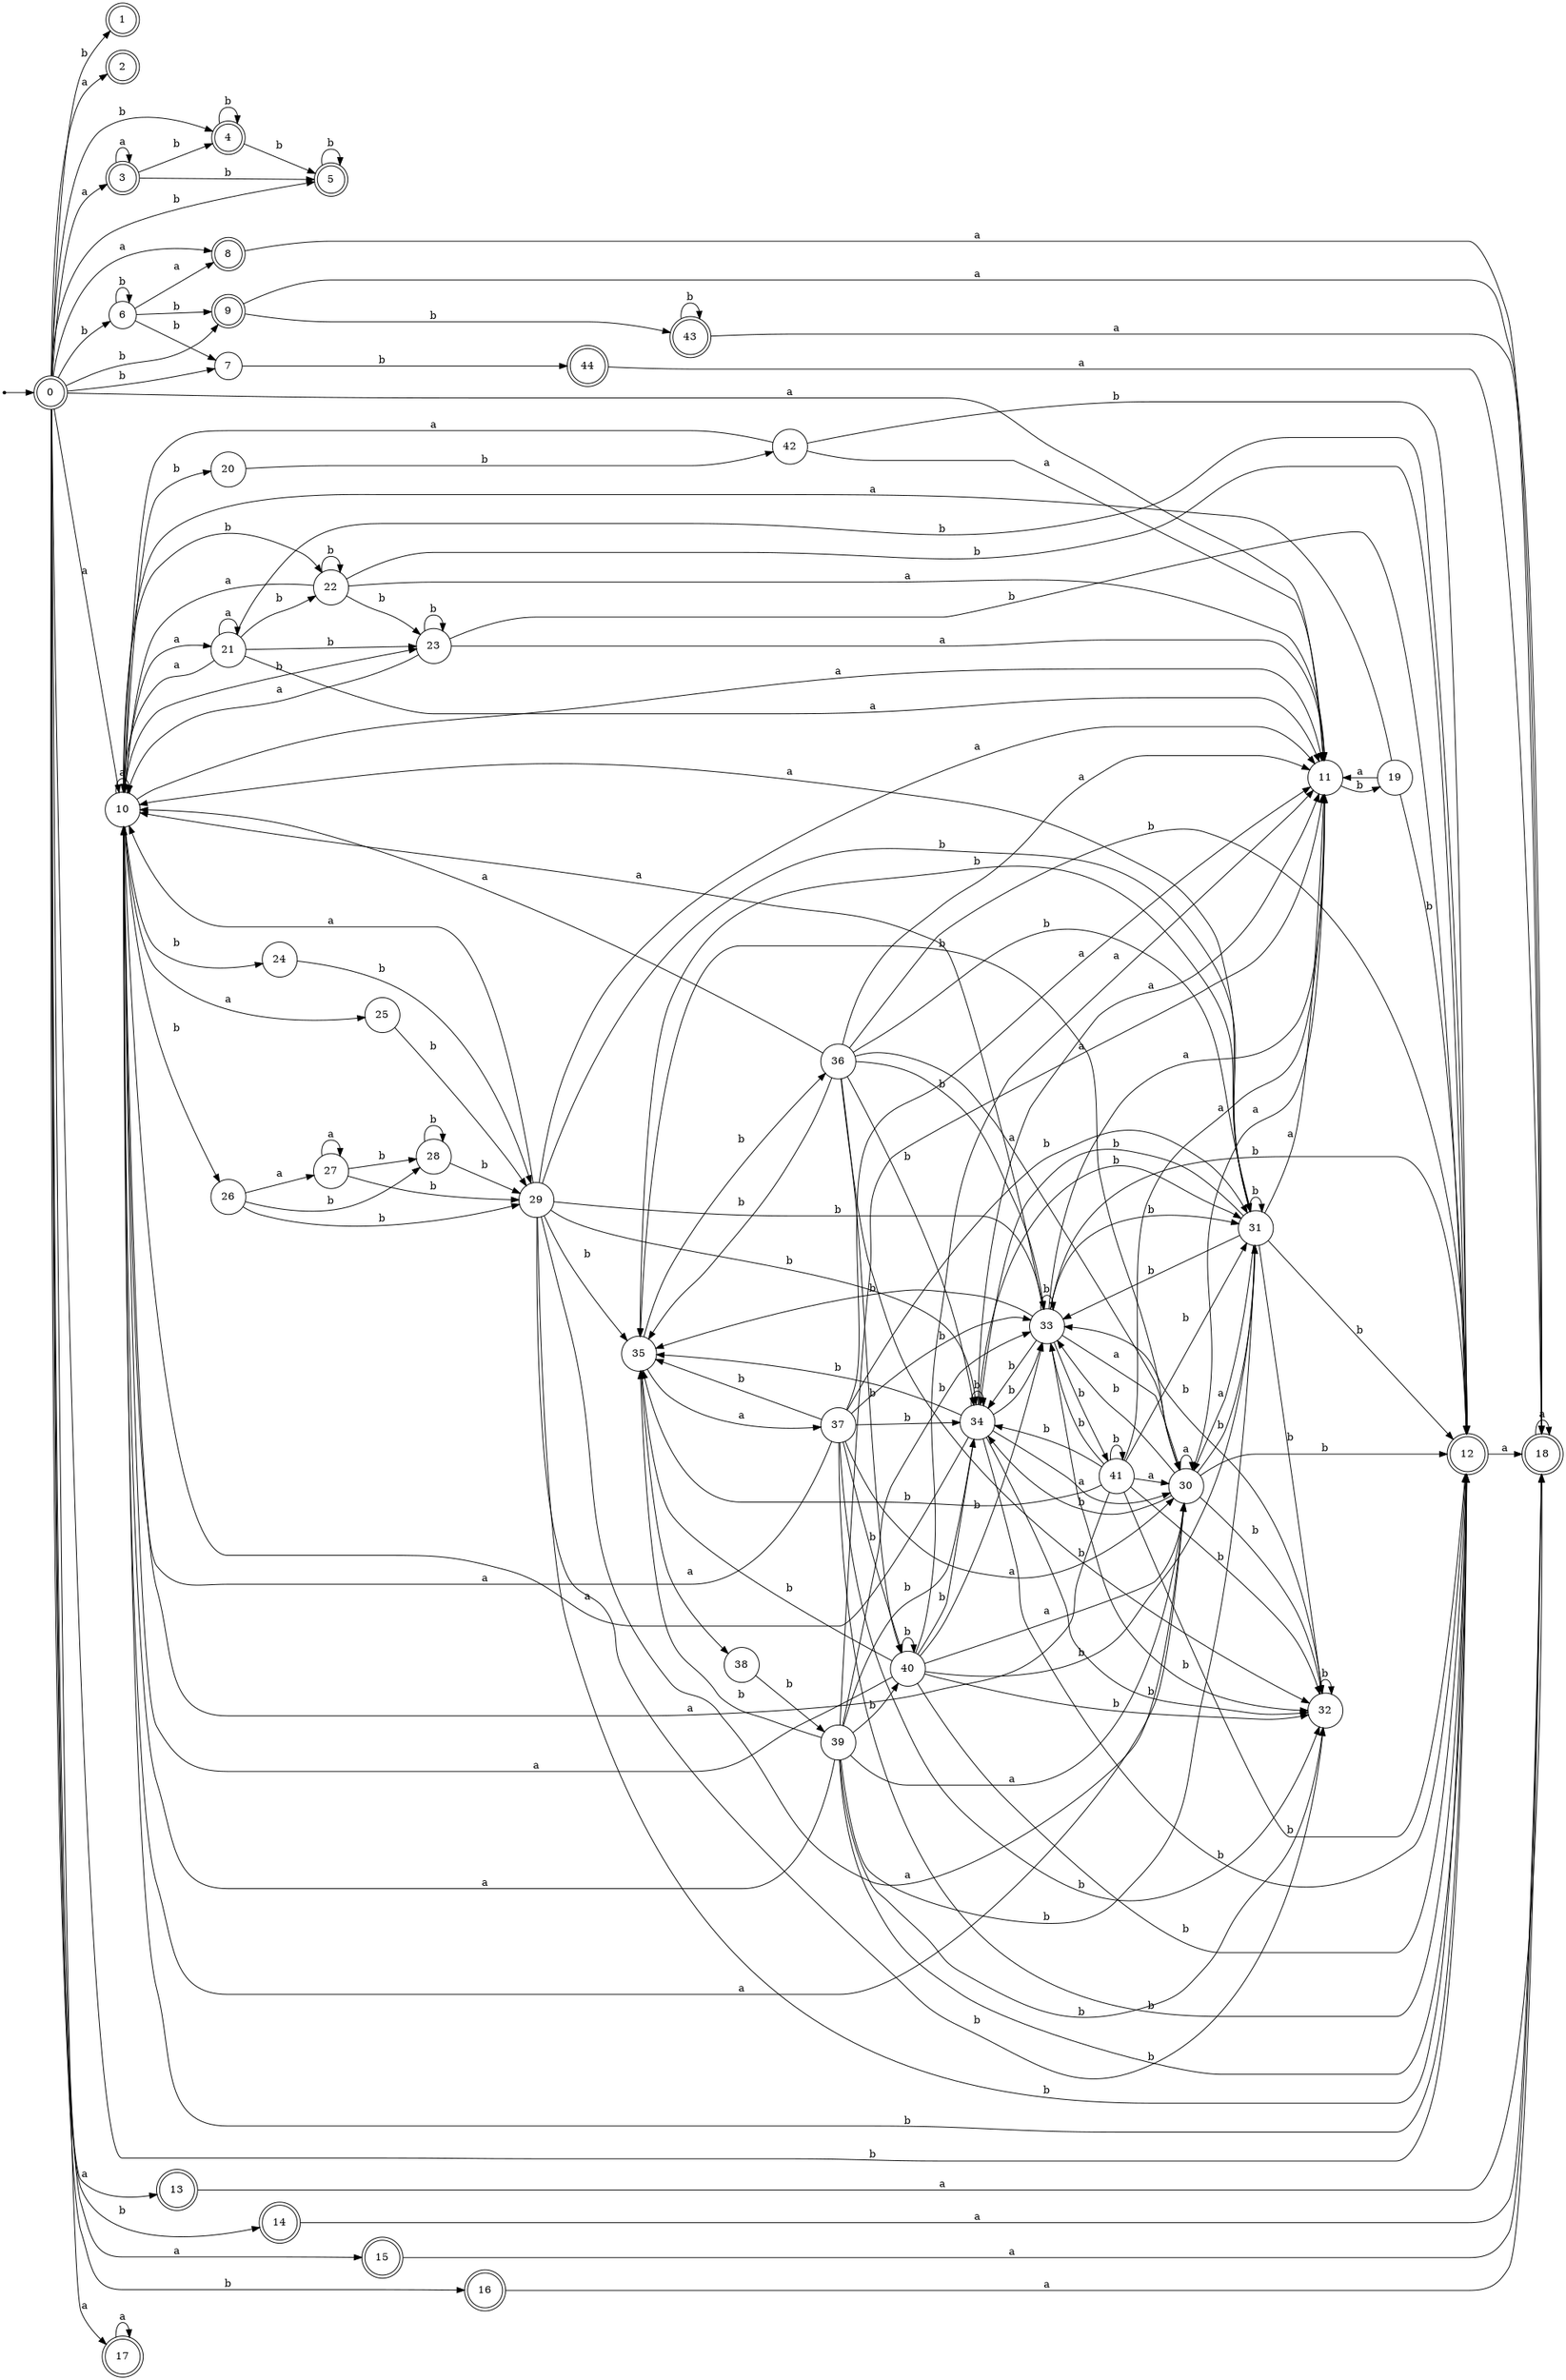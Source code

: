 digraph finite_state_machine {
rankdir=LR;
size="20,20";
node [shape = point]; "dummy0"
node [shape = doublecircle]; "0";"dummy0" -> "0";
node [shape = doublecircle]; "1";node [shape = doublecircle]; "2";node [shape = doublecircle]; "3";node [shape = doublecircle]; "4";node [shape = doublecircle]; "5";node [shape = circle]; "6";
node [shape = circle]; "7";
node [shape = doublecircle]; "8";node [shape = doublecircle]; "9";node [shape = circle]; "10";
node [shape = circle]; "11";
node [shape = doublecircle]; "12";node [shape = doublecircle]; "13";node [shape = doublecircle]; "14";node [shape = doublecircle]; "15";node [shape = doublecircle]; "16";node [shape = doublecircle]; "17";node [shape = doublecircle]; "18";node [shape = circle]; "19";
node [shape = circle]; "20";
node [shape = circle]; "21";
node [shape = circle]; "22";
node [shape = circle]; "23";
node [shape = circle]; "24";
node [shape = circle]; "25";
node [shape = circle]; "26";
node [shape = circle]; "27";
node [shape = circle]; "28";
node [shape = circle]; "29";
node [shape = circle]; "30";
node [shape = circle]; "31";
node [shape = circle]; "32";
node [shape = circle]; "33";
node [shape = circle]; "34";
node [shape = circle]; "35";
node [shape = circle]; "36";
node [shape = circle]; "37";
node [shape = circle]; "38";
node [shape = circle]; "39";
node [shape = circle]; "40";
node [shape = circle]; "41";
node [shape = circle]; "42";
node [shape = doublecircle]; "43";node [shape = doublecircle]; "44";"0" -> "1" [label = "b"];
 "0" -> "4" [label = "b"];
 "0" -> "5" [label = "b"];
 "0" -> "6" [label = "b"];
 "0" -> "7" [label = "b"];
 "0" -> "9" [label = "b"];
 "0" -> "12" [label = "b"];
 "0" -> "14" [label = "b"];
 "0" -> "16" [label = "b"];
 "0" -> "2" [label = "a"];
 "0" -> "3" [label = "a"];
 "0" -> "8" [label = "a"];
 "0" -> "10" [label = "a"];
 "0" -> "11" [label = "a"];
 "0" -> "13" [label = "a"];
 "0" -> "15" [label = "a"];
 "0" -> "17" [label = "a"];
 "17" -> "17" [label = "a"];
 "16" -> "18" [label = "a"];
 "18" -> "18" [label = "a"];
 "15" -> "18" [label = "a"];
 "14" -> "18" [label = "a"];
 "13" -> "18" [label = "a"];
 "12" -> "18" [label = "a"];
 "11" -> "19" [label = "b"];
 "19" -> "10" [label = "a"];
 "19" -> "11" [label = "a"];
 "19" -> "12" [label = "b"];
 "10" -> "25" [label = "a"];
 "10" -> "10" [label = "a"];
 "10" -> "11" [label = "a"];
 "10" -> "21" [label = "a"];
 "10" -> "20" [label = "b"];
 "10" -> "22" [label = "b"];
 "10" -> "23" [label = "b"];
 "10" -> "24" [label = "b"];
 "10" -> "26" [label = "b"];
 "10" -> "12" [label = "b"];
 "26" -> "27" [label = "a"];
 "26" -> "28" [label = "b"];
 "26" -> "29" [label = "b"];
 "29" -> "10" [label = "a"];
 "29" -> "11" [label = "a"];
 "29" -> "30" [label = "a"];
 "29" -> "32" [label = "b"];
 "29" -> "33" [label = "b"];
 "29" -> "34" [label = "b"];
 "29" -> "35" [label = "b"];
 "29" -> "12" [label = "b"];
 "29" -> "31" [label = "b"];
 "35" -> "36" [label = "b"];
 "35" -> "37" [label = "a"];
 "35" -> "38" [label = "a"];
 "38" -> "39" [label = "b"];
 "39" -> "32" [label = "b"];
 "39" -> "33" [label = "b"];
 "39" -> "34" [label = "b"];
 "39" -> "35" [label = "b"];
 "39" -> "40" [label = "b"];
 "39" -> "12" [label = "b"];
 "39" -> "31" [label = "b"];
 "39" -> "10" [label = "a"];
 "39" -> "11" [label = "a"];
 "39" -> "30" [label = "a"];
 "40" -> "32" [label = "b"];
 "40" -> "33" [label = "b"];
 "40" -> "34" [label = "b"];
 "40" -> "35" [label = "b"];
 "40" -> "40" [label = "b"];
 "40" -> "12" [label = "b"];
 "40" -> "31" [label = "b"];
 "40" -> "10" [label = "a"];
 "40" -> "11" [label = "a"];
 "40" -> "30" [label = "a"];
 "37" -> "32" [label = "b"];
 "37" -> "33" [label = "b"];
 "37" -> "34" [label = "b"];
 "37" -> "35" [label = "b"];
 "37" -> "40" [label = "b"];
 "37" -> "12" [label = "b"];
 "37" -> "31" [label = "b"];
 "37" -> "10" [label = "a"];
 "37" -> "11" [label = "a"];
 "37" -> "30" [label = "a"];
 "36" -> "32" [label = "b"];
 "36" -> "33" [label = "b"];
 "36" -> "34" [label = "b"];
 "36" -> "35" [label = "b"];
 "36" -> "40" [label = "b"];
 "36" -> "12" [label = "b"];
 "36" -> "31" [label = "b"];
 "36" -> "10" [label = "a"];
 "36" -> "11" [label = "a"];
 "36" -> "30" [label = "a"];
 "34" -> "32" [label = "b"];
 "34" -> "33" [label = "b"];
 "34" -> "34" [label = "b"];
 "34" -> "35" [label = "b"];
 "34" -> "12" [label = "b"];
 "34" -> "31" [label = "b"];
 "34" -> "10" [label = "a"];
 "34" -> "11" [label = "a"];
 "34" -> "30" [label = "a"];
 "33" -> "32" [label = "b"];
 "33" -> "33" [label = "b"];
 "33" -> "34" [label = "b"];
 "33" -> "35" [label = "b"];
 "33" -> "41" [label = "b"];
 "33" -> "12" [label = "b"];
 "33" -> "31" [label = "b"];
 "33" -> "10" [label = "a"];
 "33" -> "11" [label = "a"];
 "33" -> "30" [label = "a"];
 "41" -> "32" [label = "b"];
 "41" -> "33" [label = "b"];
 "41" -> "34" [label = "b"];
 "41" -> "35" [label = "b"];
 "41" -> "41" [label = "b"];
 "41" -> "12" [label = "b"];
 "41" -> "31" [label = "b"];
 "41" -> "10" [label = "a"];
 "41" -> "11" [label = "a"];
 "41" -> "30" [label = "a"];
 "32" -> "32" [label = "b"];
 "32" -> "33" [label = "b"];
 "31" -> "32" [label = "b"];
 "31" -> "33" [label = "b"];
 "31" -> "34" [label = "b"];
 "31" -> "35" [label = "b"];
 "31" -> "12" [label = "b"];
 "31" -> "31" [label = "b"];
 "31" -> "10" [label = "a"];
 "31" -> "11" [label = "a"];
 "31" -> "30" [label = "a"];
 "30" -> "10" [label = "a"];
 "30" -> "11" [label = "a"];
 "30" -> "30" [label = "a"];
 "30" -> "32" [label = "b"];
 "30" -> "33" [label = "b"];
 "30" -> "34" [label = "b"];
 "30" -> "35" [label = "b"];
 "30" -> "12" [label = "b"];
 "30" -> "31" [label = "b"];
 "28" -> "28" [label = "b"];
 "28" -> "29" [label = "b"];
 "27" -> "27" [label = "a"];
 "27" -> "28" [label = "b"];
 "27" -> "29" [label = "b"];
 "25" -> "29" [label = "b"];
 "24" -> "29" [label = "b"];
 "23" -> "12" [label = "b"];
 "23" -> "23" [label = "b"];
 "23" -> "10" [label = "a"];
 "23" -> "11" [label = "a"];
 "22" -> "12" [label = "b"];
 "22" -> "22" [label = "b"];
 "22" -> "23" [label = "b"];
 "22" -> "10" [label = "a"];
 "22" -> "11" [label = "a"];
 "21" -> "10" [label = "a"];
 "21" -> "11" [label = "a"];
 "21" -> "21" [label = "a"];
 "21" -> "12" [label = "b"];
 "21" -> "22" [label = "b"];
 "21" -> "23" [label = "b"];
 "20" -> "42" [label = "b"];
 "42" -> "10" [label = "a"];
 "42" -> "11" [label = "a"];
 "42" -> "12" [label = "b"];
 "9" -> "43" [label = "b"];
 "9" -> "18" [label = "a"];
 "43" -> "43" [label = "b"];
 "43" -> "18" [label = "a"];
 "8" -> "18" [label = "a"];
 "7" -> "44" [label = "b"];
 "44" -> "18" [label = "a"];
 "6" -> "9" [label = "b"];
 "6" -> "6" [label = "b"];
 "6" -> "7" [label = "b"];
 "6" -> "8" [label = "a"];
 "5" -> "5" [label = "b"];
 "4" -> "4" [label = "b"];
 "4" -> "5" [label = "b"];
 "3" -> "3" [label = "a"];
 "3" -> "4" [label = "b"];
 "3" -> "5" [label = "b"];
 }
